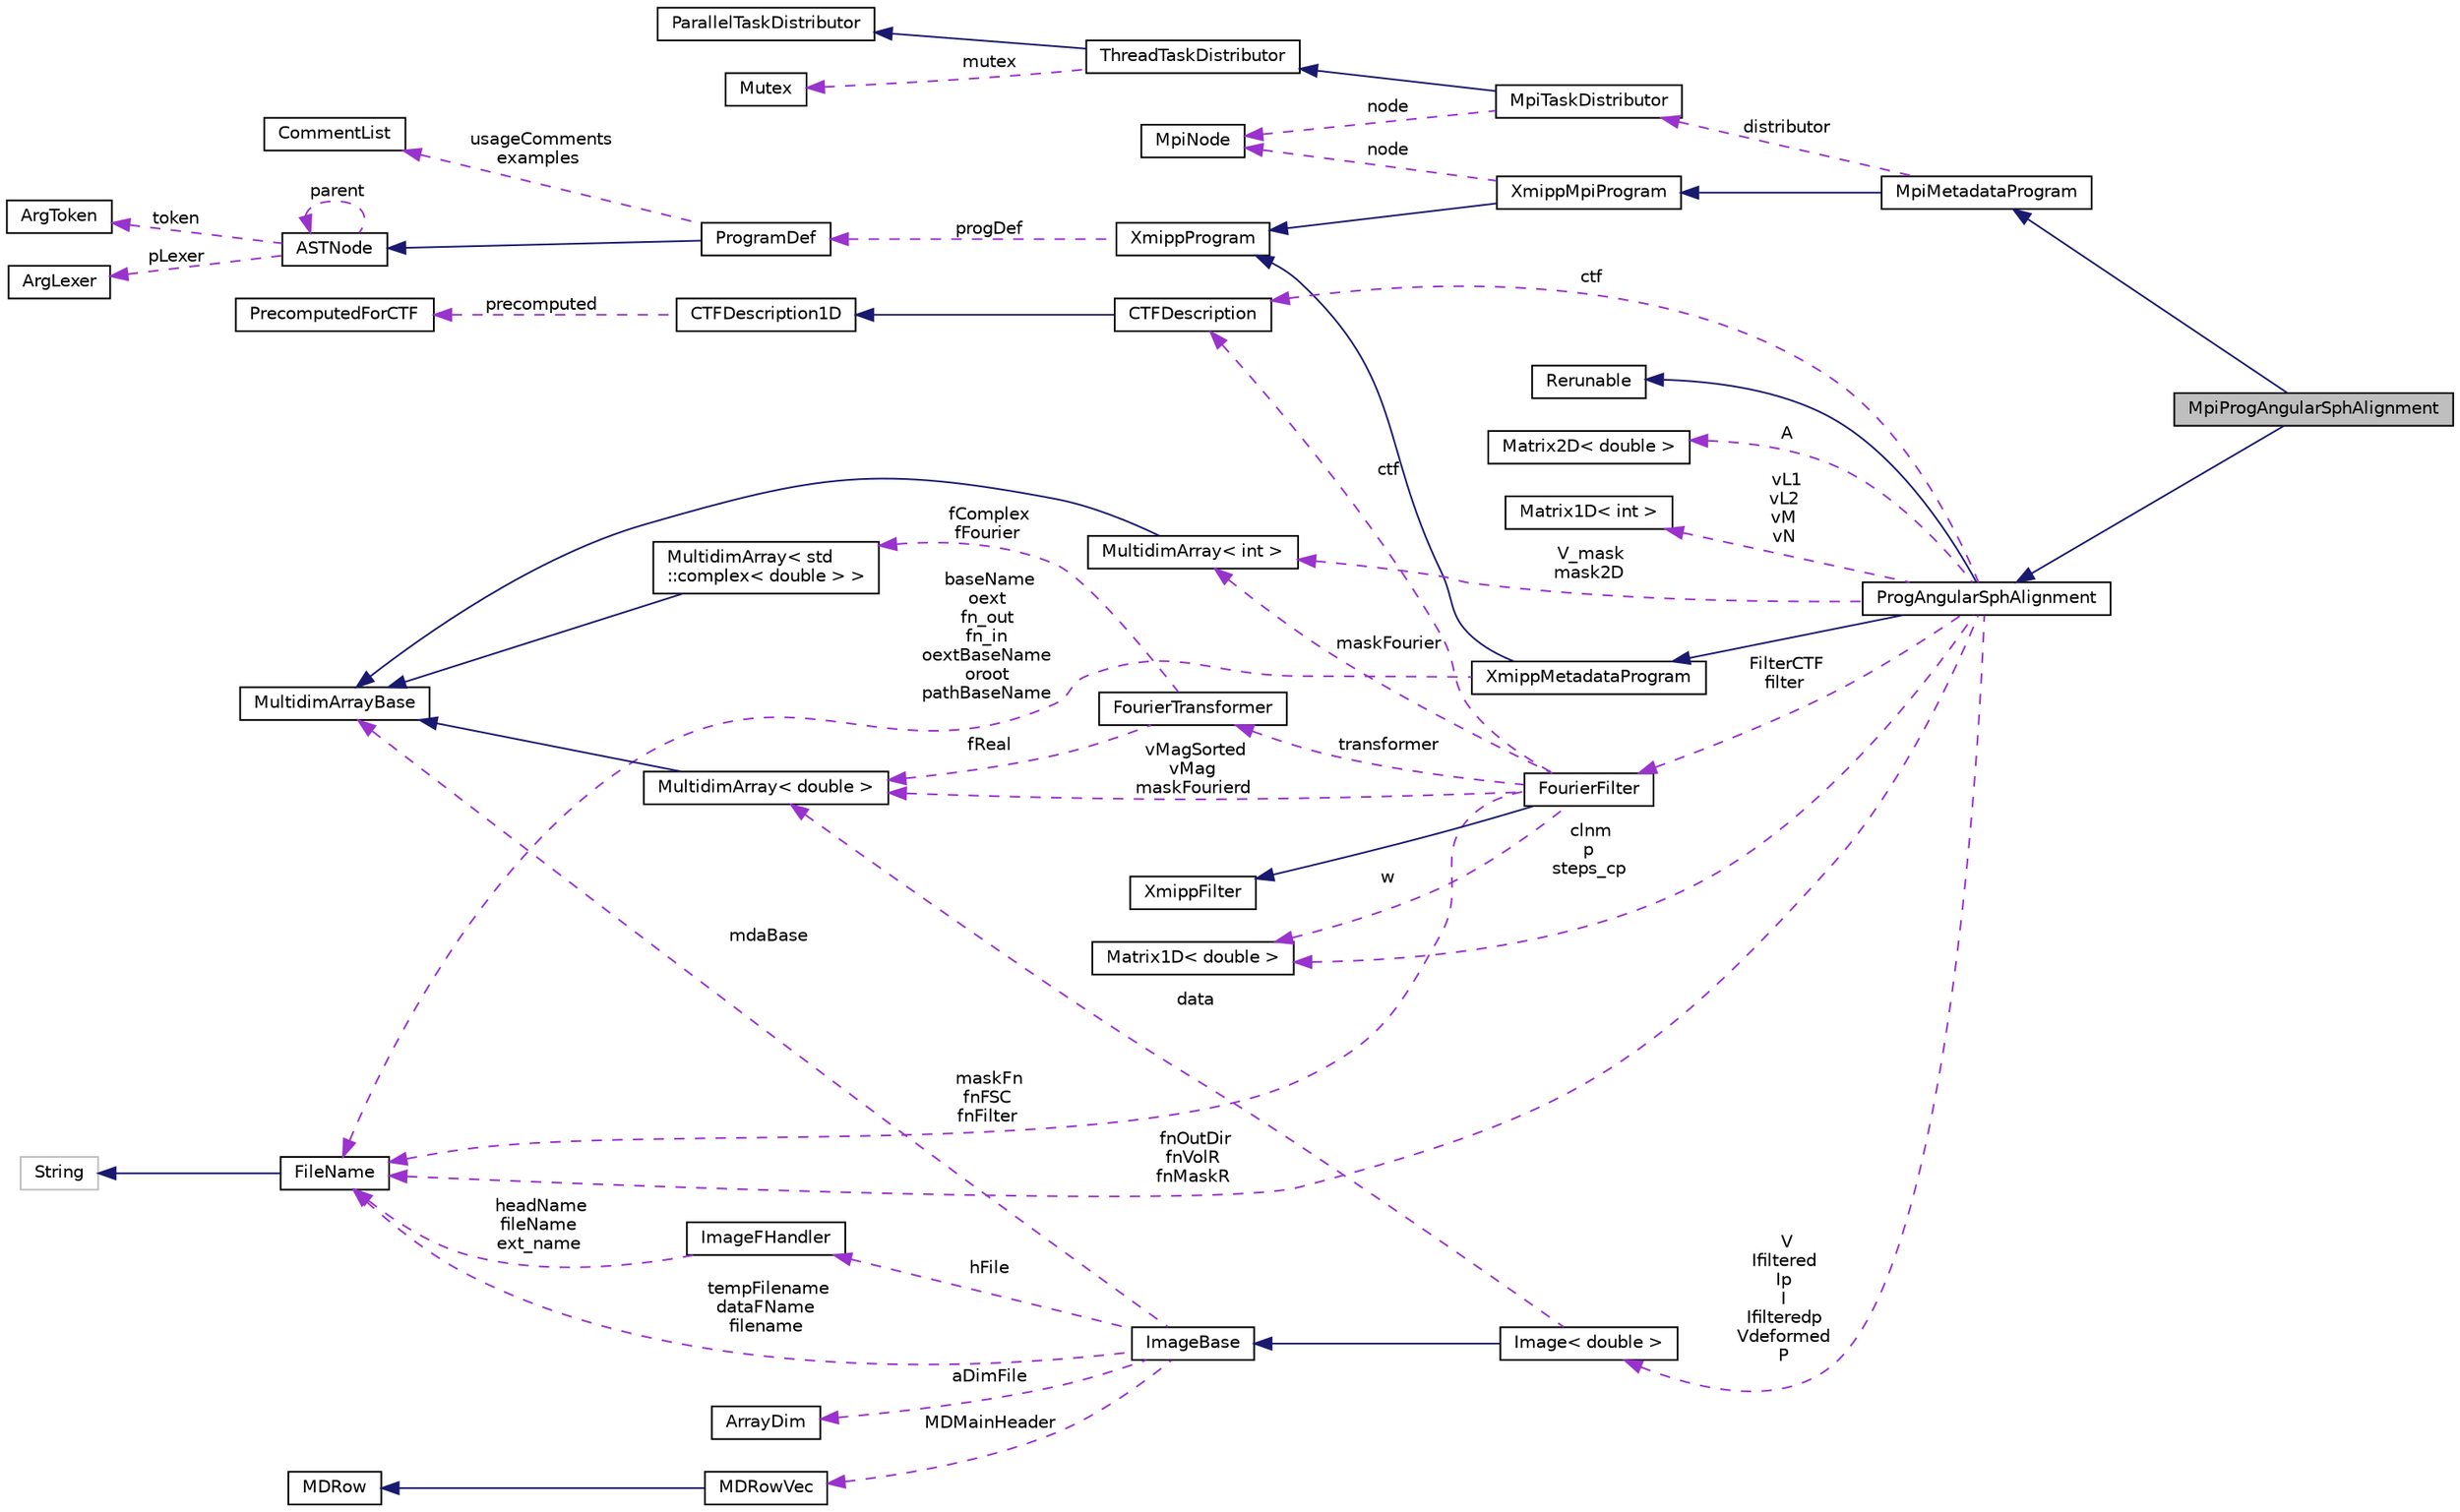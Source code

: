 digraph "MpiProgAngularSphAlignment"
{
  edge [fontname="Helvetica",fontsize="10",labelfontname="Helvetica",labelfontsize="10"];
  node [fontname="Helvetica",fontsize="10",shape=record];
  rankdir="LR";
  Node7 [label="MpiProgAngularSphAlignment",height=0.2,width=0.4,color="black", fillcolor="grey75", style="filled", fontcolor="black"];
  Node8 -> Node7 [dir="back",color="midnightblue",fontsize="10",style="solid",fontname="Helvetica"];
  Node8 [label="ProgAngularSphAlignment",height=0.2,width=0.4,color="black", fillcolor="white", style="filled",URL="$classProgAngularSphAlignment.html"];
  Node9 -> Node8 [dir="back",color="midnightblue",fontsize="10",style="solid",fontname="Helvetica"];
  Node9 [label="XmippMetadataProgram",height=0.2,width=0.4,color="black", fillcolor="white", style="filled",URL="$classXmippMetadataProgram.html"];
  Node10 -> Node9 [dir="back",color="midnightblue",fontsize="10",style="solid",fontname="Helvetica"];
  Node10 [label="XmippProgram",height=0.2,width=0.4,color="black", fillcolor="white", style="filled",URL="$classXmippProgram.html"];
  Node11 -> Node10 [dir="back",color="darkorchid3",fontsize="10",style="dashed",label=" progDef" ,fontname="Helvetica"];
  Node11 [label="ProgramDef",height=0.2,width=0.4,color="black", fillcolor="white", style="filled",URL="$classProgramDef.html"];
  Node12 -> Node11 [dir="back",color="midnightblue",fontsize="10",style="solid",fontname="Helvetica"];
  Node12 [label="ASTNode",height=0.2,width=0.4,color="black", fillcolor="white", style="filled",URL="$classASTNode.html"];
  Node13 -> Node12 [dir="back",color="darkorchid3",fontsize="10",style="dashed",label=" token" ,fontname="Helvetica"];
  Node13 [label="ArgToken",height=0.2,width=0.4,color="black", fillcolor="white", style="filled",URL="$classArgToken.html"];
  Node14 -> Node12 [dir="back",color="darkorchid3",fontsize="10",style="dashed",label=" pLexer" ,fontname="Helvetica"];
  Node14 [label="ArgLexer",height=0.2,width=0.4,color="black", fillcolor="white", style="filled",URL="$classArgLexer.html"];
  Node12 -> Node12 [dir="back",color="darkorchid3",fontsize="10",style="dashed",label=" parent" ,fontname="Helvetica"];
  Node15 -> Node11 [dir="back",color="darkorchid3",fontsize="10",style="dashed",label=" usageComments\nexamples" ,fontname="Helvetica"];
  Node15 [label="CommentList",height=0.2,width=0.4,color="black", fillcolor="white", style="filled",URL="$classCommentList.html"];
  Node16 -> Node9 [dir="back",color="darkorchid3",fontsize="10",style="dashed",label=" baseName\noext\nfn_out\nfn_in\noextBaseName\noroot\npathBaseName" ,fontname="Helvetica"];
  Node16 [label="FileName",height=0.2,width=0.4,color="black", fillcolor="white", style="filled",URL="$classFileName.html"];
  Node17 -> Node16 [dir="back",color="midnightblue",fontsize="10",style="solid",fontname="Helvetica"];
  Node17 [label="String",height=0.2,width=0.4,color="grey75", fillcolor="white", style="filled"];
  Node18 -> Node8 [dir="back",color="midnightblue",fontsize="10",style="solid",fontname="Helvetica"];
  Node18 [label="Rerunable",height=0.2,width=0.4,color="black", fillcolor="white", style="filled",URL="$classRerunable.html"];
  Node19 -> Node8 [dir="back",color="darkorchid3",fontsize="10",style="dashed",label=" ctf" ,fontname="Helvetica"];
  Node19 [label="CTFDescription",height=0.2,width=0.4,color="black", fillcolor="white", style="filled",URL="$classCTFDescription.html"];
  Node20 -> Node19 [dir="back",color="midnightblue",fontsize="10",style="solid",fontname="Helvetica"];
  Node20 [label="CTFDescription1D",height=0.2,width=0.4,color="black", fillcolor="white", style="filled",URL="$classCTFDescription1D.html"];
  Node21 -> Node20 [dir="back",color="darkorchid3",fontsize="10",style="dashed",label=" precomputed" ,fontname="Helvetica"];
  Node21 [label="PrecomputedForCTF",height=0.2,width=0.4,color="black", fillcolor="white", style="filled",URL="$classPrecomputedForCTF.html"];
  Node22 -> Node8 [dir="back",color="darkorchid3",fontsize="10",style="dashed",label=" A" ,fontname="Helvetica"];
  Node22 [label="Matrix2D\< double \>",height=0.2,width=0.4,color="black", fillcolor="white", style="filled",URL="$classMatrix2D.html"];
  Node23 -> Node8 [dir="back",color="darkorchid3",fontsize="10",style="dashed",label=" V\nIfiltered\nIp\nI\nIfilteredp\nVdeformed\nP" ,fontname="Helvetica"];
  Node23 [label="Image\< double \>",height=0.2,width=0.4,color="black", fillcolor="white", style="filled",URL="$classImage.html"];
  Node24 -> Node23 [dir="back",color="midnightblue",fontsize="10",style="solid",fontname="Helvetica"];
  Node24 [label="ImageBase",height=0.2,width=0.4,color="black", fillcolor="white", style="filled",URL="$classImageBase.html",tooltip="Image base class. "];
  Node25 -> Node24 [dir="back",color="darkorchid3",fontsize="10",style="dashed",label=" mdaBase" ,fontname="Helvetica"];
  Node25 [label="MultidimArrayBase",height=0.2,width=0.4,color="black", fillcolor="white", style="filled",URL="$classMultidimArrayBase.html"];
  Node26 -> Node24 [dir="back",color="darkorchid3",fontsize="10",style="dashed",label=" MDMainHeader" ,fontname="Helvetica"];
  Node26 [label="MDRowVec",height=0.2,width=0.4,color="black", fillcolor="white", style="filled",URL="$classMDRowVec.html"];
  Node27 -> Node26 [dir="back",color="midnightblue",fontsize="10",style="solid",fontname="Helvetica"];
  Node27 [label="MDRow",height=0.2,width=0.4,color="black", fillcolor="white", style="filled",URL="$classMDRow.html"];
  Node28 -> Node24 [dir="back",color="darkorchid3",fontsize="10",style="dashed",label=" hFile" ,fontname="Helvetica"];
  Node28 [label="ImageFHandler",height=0.2,width=0.4,color="black", fillcolor="white", style="filled",URL="$structImageFHandler.html"];
  Node16 -> Node28 [dir="back",color="darkorchid3",fontsize="10",style="dashed",label=" headName\nfileName\next_name" ,fontname="Helvetica"];
  Node29 -> Node24 [dir="back",color="darkorchid3",fontsize="10",style="dashed",label=" aDimFile" ,fontname="Helvetica"];
  Node29 [label="ArrayDim",height=0.2,width=0.4,color="black", fillcolor="white", style="filled",URL="$structArrayDim.html"];
  Node16 -> Node24 [dir="back",color="darkorchid3",fontsize="10",style="dashed",label=" tempFilename\ndataFName\nfilename" ,fontname="Helvetica"];
  Node30 -> Node23 [dir="back",color="darkorchid3",fontsize="10",style="dashed",label=" data" ,fontname="Helvetica"];
  Node30 [label="MultidimArray\< double \>",height=0.2,width=0.4,color="black", fillcolor="white", style="filled",URL="$classMultidimArray.html"];
  Node25 -> Node30 [dir="back",color="midnightblue",fontsize="10",style="solid",fontname="Helvetica"];
  Node31 -> Node8 [dir="back",color="darkorchid3",fontsize="10",style="dashed",label=" clnm\np\nsteps_cp" ,fontname="Helvetica"];
  Node31 [label="Matrix1D\< double \>",height=0.2,width=0.4,color="black", fillcolor="white", style="filled",URL="$classMatrix1D.html"];
  Node32 -> Node8 [dir="back",color="darkorchid3",fontsize="10",style="dashed",label=" V_mask\nmask2D" ,fontname="Helvetica"];
  Node32 [label="MultidimArray\< int \>",height=0.2,width=0.4,color="black", fillcolor="white", style="filled",URL="$classMultidimArray.html"];
  Node25 -> Node32 [dir="back",color="midnightblue",fontsize="10",style="solid",fontname="Helvetica"];
  Node33 -> Node8 [dir="back",color="darkorchid3",fontsize="10",style="dashed",label=" FilterCTF\nfilter" ,fontname="Helvetica"];
  Node33 [label="FourierFilter",height=0.2,width=0.4,color="black", fillcolor="white", style="filled",URL="$classFourierFilter.html"];
  Node34 -> Node33 [dir="back",color="midnightblue",fontsize="10",style="solid",fontname="Helvetica"];
  Node34 [label="XmippFilter",height=0.2,width=0.4,color="black", fillcolor="white", style="filled",URL="$classXmippFilter.html"];
  Node35 -> Node33 [dir="back",color="darkorchid3",fontsize="10",style="dashed",label=" transformer" ,fontname="Helvetica"];
  Node35 [label="FourierTransformer",height=0.2,width=0.4,color="black", fillcolor="white", style="filled",URL="$classFourierTransformer.html"];
  Node30 -> Node35 [dir="back",color="darkorchid3",fontsize="10",style="dashed",label=" fReal" ,fontname="Helvetica"];
  Node36 -> Node35 [dir="back",color="darkorchid3",fontsize="10",style="dashed",label=" fComplex\nfFourier" ,fontname="Helvetica"];
  Node36 [label="MultidimArray\< std\l::complex\< double \> \>",height=0.2,width=0.4,color="black", fillcolor="white", style="filled",URL="$classMultidimArray.html"];
  Node25 -> Node36 [dir="back",color="midnightblue",fontsize="10",style="solid",fontname="Helvetica"];
  Node19 -> Node33 [dir="back",color="darkorchid3",fontsize="10",style="dashed",label=" ctf" ,fontname="Helvetica"];
  Node31 -> Node33 [dir="back",color="darkorchid3",fontsize="10",style="dashed",label=" w" ,fontname="Helvetica"];
  Node30 -> Node33 [dir="back",color="darkorchid3",fontsize="10",style="dashed",label=" vMagSorted\nvMag\nmaskFourierd" ,fontname="Helvetica"];
  Node32 -> Node33 [dir="back",color="darkorchid3",fontsize="10",style="dashed",label=" maskFourier" ,fontname="Helvetica"];
  Node16 -> Node33 [dir="back",color="darkorchid3",fontsize="10",style="dashed",label=" maskFn\nfnFSC\nfnFilter" ,fontname="Helvetica"];
  Node37 -> Node8 [dir="back",color="darkorchid3",fontsize="10",style="dashed",label=" vL1\nvL2\nvM\nvN" ,fontname="Helvetica"];
  Node37 [label="Matrix1D\< int \>",height=0.2,width=0.4,color="black", fillcolor="white", style="filled",URL="$classMatrix1D.html"];
  Node16 -> Node8 [dir="back",color="darkorchid3",fontsize="10",style="dashed",label=" fnOutDir\nfnVolR\nfnMaskR" ,fontname="Helvetica"];
  Node38 -> Node7 [dir="back",color="midnightblue",fontsize="10",style="solid",fontname="Helvetica"];
  Node38 [label="MpiMetadataProgram",height=0.2,width=0.4,color="black", fillcolor="white", style="filled",URL="$classMpiMetadataProgram.html"];
  Node39 -> Node38 [dir="back",color="midnightblue",fontsize="10",style="solid",fontname="Helvetica"];
  Node39 [label="XmippMpiProgram",height=0.2,width=0.4,color="black", fillcolor="white", style="filled",URL="$classXmippMpiProgram.html"];
  Node10 -> Node39 [dir="back",color="midnightblue",fontsize="10",style="solid",fontname="Helvetica"];
  Node40 -> Node39 [dir="back",color="darkorchid3",fontsize="10",style="dashed",label=" node" ,fontname="Helvetica"];
  Node40 [label="MpiNode",height=0.2,width=0.4,color="black", fillcolor="white", style="filled",URL="$classMpiNode.html"];
  Node41 -> Node38 [dir="back",color="darkorchid3",fontsize="10",style="dashed",label=" distributor" ,fontname="Helvetica"];
  Node41 [label="MpiTaskDistributor",height=0.2,width=0.4,color="black", fillcolor="white", style="filled",URL="$classMpiTaskDistributor.html"];
  Node42 -> Node41 [dir="back",color="midnightblue",fontsize="10",style="solid",fontname="Helvetica"];
  Node42 [label="ThreadTaskDistributor",height=0.2,width=0.4,color="black", fillcolor="white", style="filled",URL="$classThreadTaskDistributor.html"];
  Node43 -> Node42 [dir="back",color="midnightblue",fontsize="10",style="solid",fontname="Helvetica"];
  Node43 [label="ParallelTaskDistributor",height=0.2,width=0.4,color="black", fillcolor="white", style="filled",URL="$classParallelTaskDistributor.html"];
  Node44 -> Node42 [dir="back",color="darkorchid3",fontsize="10",style="dashed",label=" mutex" ,fontname="Helvetica"];
  Node44 [label="Mutex",height=0.2,width=0.4,color="black", fillcolor="white", style="filled",URL="$classMutex.html"];
  Node40 -> Node41 [dir="back",color="darkorchid3",fontsize="10",style="dashed",label=" node" ,fontname="Helvetica"];
}
